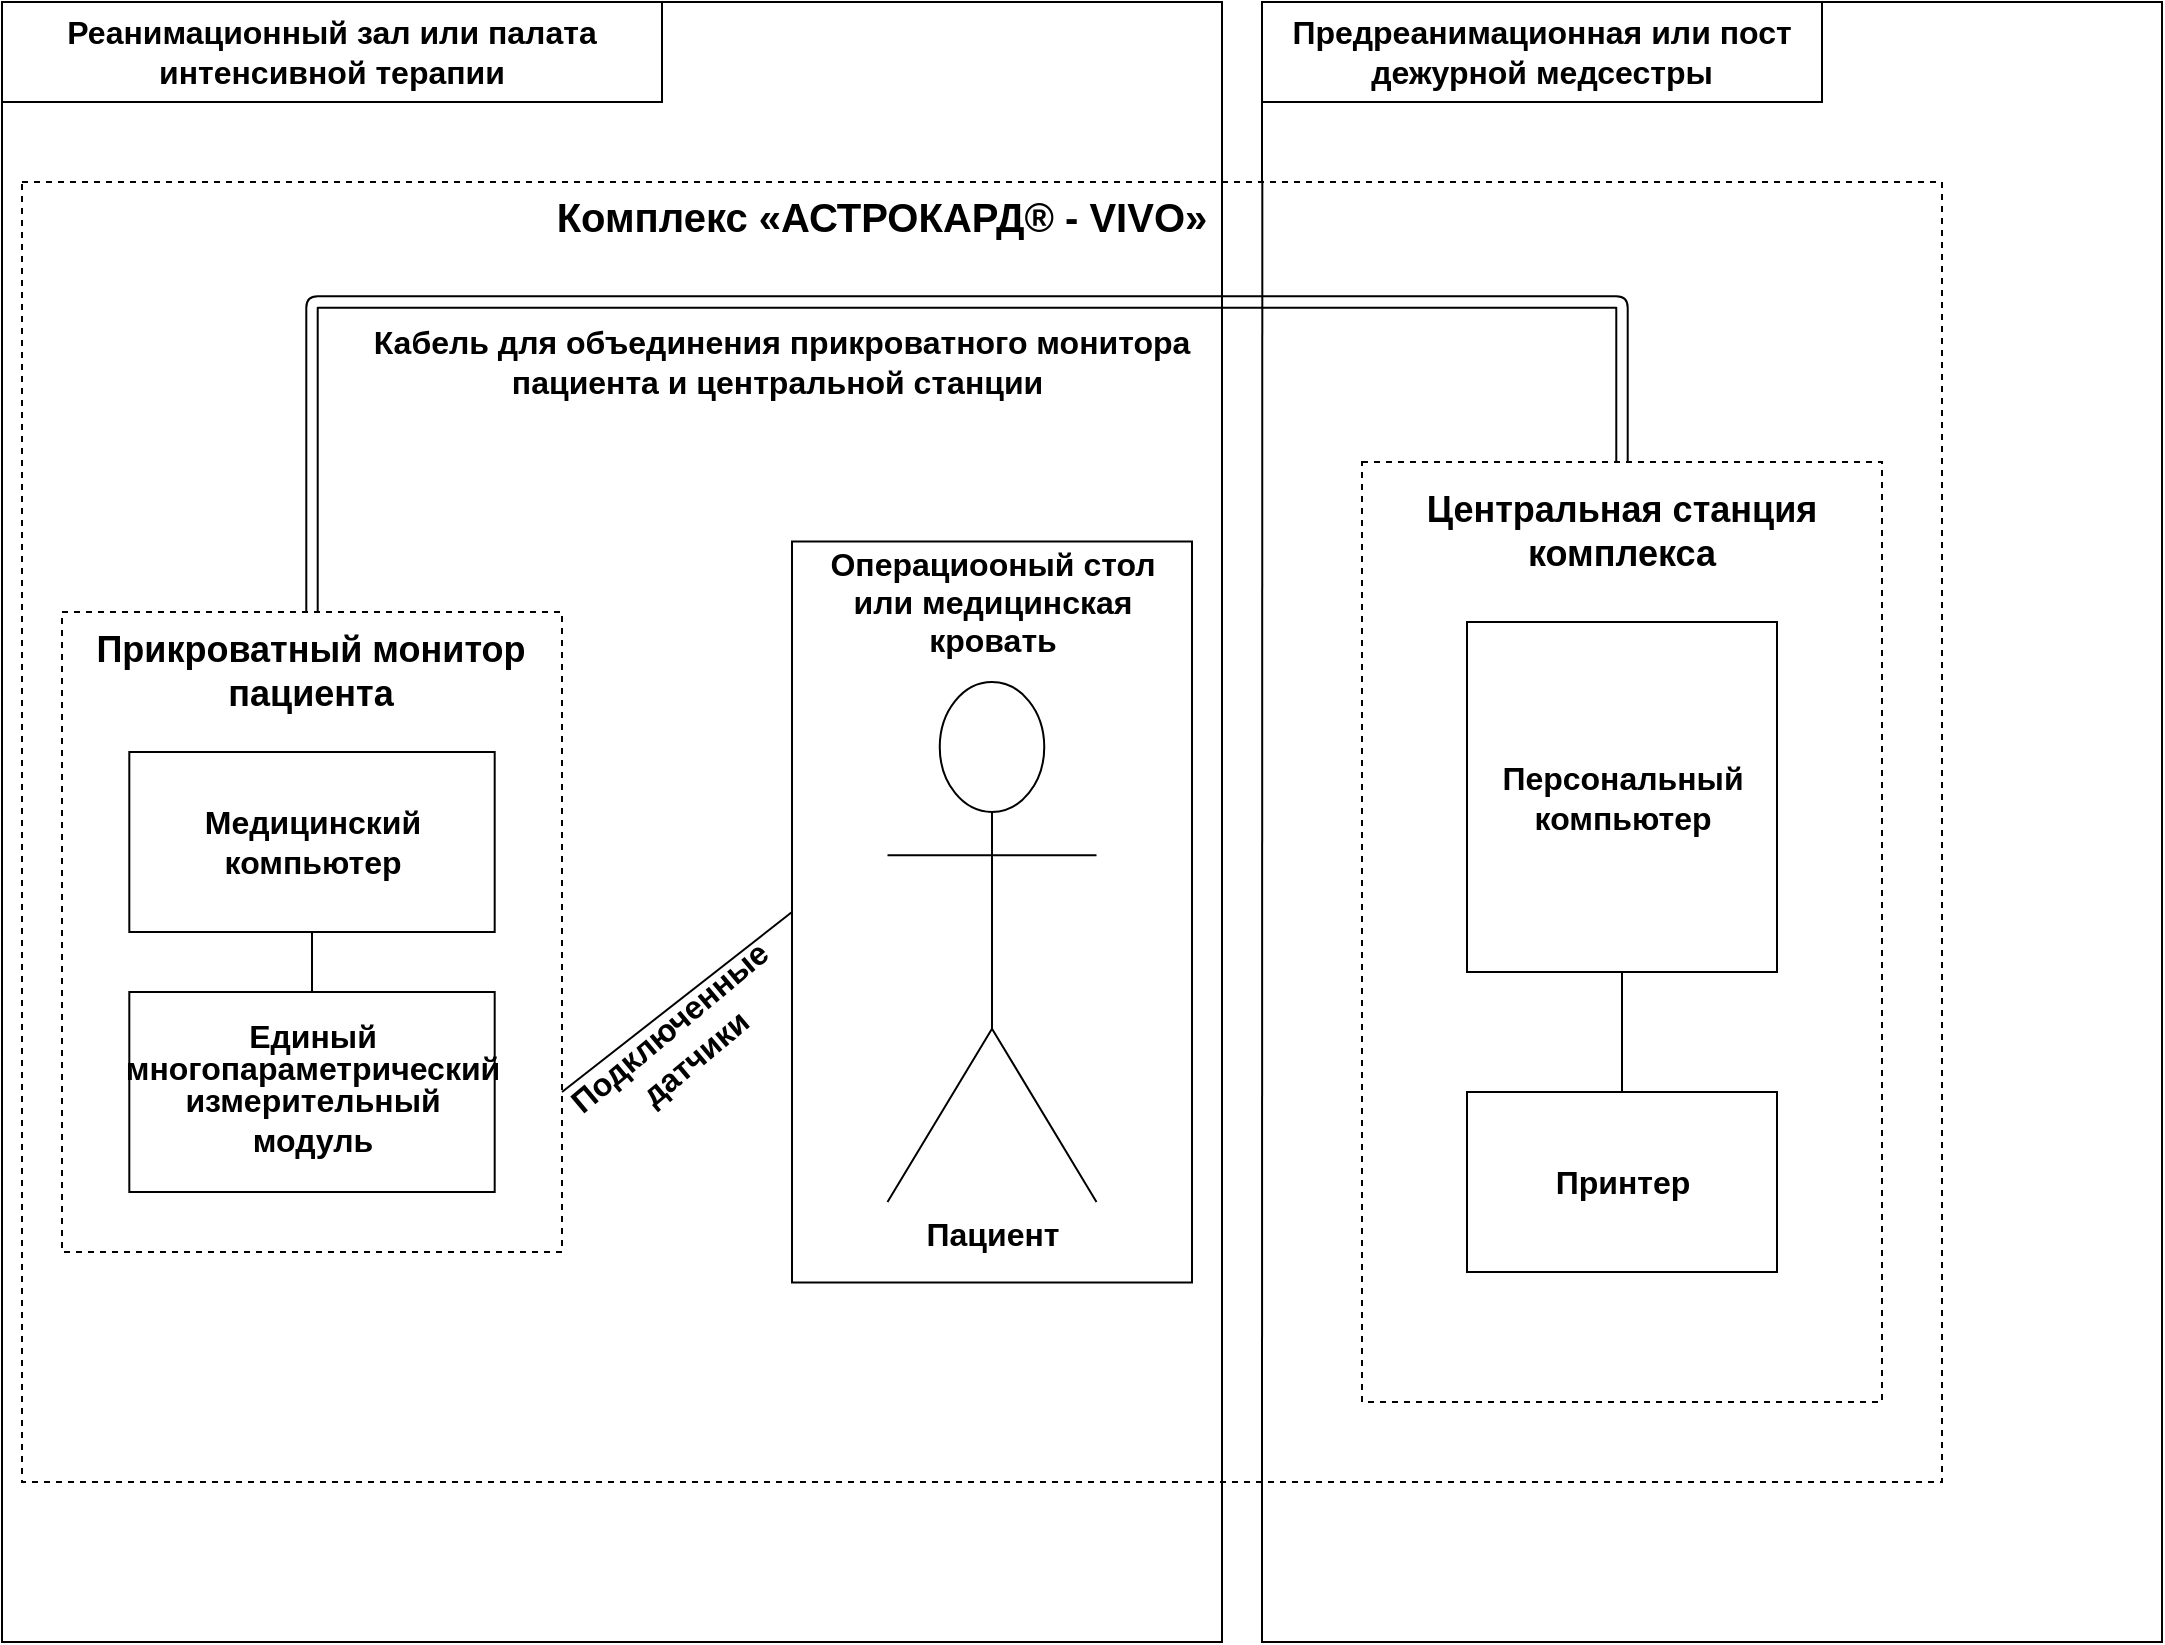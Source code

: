 <mxfile version="13.0.9" type="device"><diagram id="4unTlBbDitqvyH-U5Z_n" name="Page-1"><mxGraphModel dx="2844" dy="1490" grid="1" gridSize="10" guides="1" tooltips="1" connect="1" arrows="1" fold="1" page="1" pageScale="1" pageWidth="1100" pageHeight="850" math="0" shadow="0"><root><mxCell id="0"/><mxCell id="1" parent="0"/><mxCell id="Ug7vywiVuFTMvuY92gmf-2" value="" style="rounded=0;whiteSpace=wrap;html=1;" vertex="1" parent="1"><mxGeometry x="640" y="20" width="450" height="820" as="geometry"/></mxCell><mxCell id="Ug7vywiVuFTMvuY92gmf-1" value="" style="rounded=0;whiteSpace=wrap;html=1;" vertex="1" parent="1"><mxGeometry x="10" y="20" width="610" height="820" as="geometry"/></mxCell><mxCell id="Ug7vywiVuFTMvuY92gmf-36" value="" style="rounded=0;whiteSpace=wrap;html=1;dashed=1;" vertex="1" parent="1"><mxGeometry x="20" y="110" width="960" height="650" as="geometry"/></mxCell><mxCell id="Ug7vywiVuFTMvuY92gmf-3" value="&lt;font style=&quot;font-size: 16px&quot;&gt;&lt;b&gt;Реанимационный зал или палата интенсивной терапии&lt;/b&gt;&lt;/font&gt;" style="rounded=0;whiteSpace=wrap;html=1;" vertex="1" parent="1"><mxGeometry x="10" y="20" width="330" height="50" as="geometry"/></mxCell><mxCell id="Ug7vywiVuFTMvuY92gmf-4" value="&lt;font style=&quot;font-size: 16px&quot;&gt;&lt;b&gt;Предреанимационная или пост дежурной медсестры&lt;/b&gt;&lt;/font&gt;" style="rounded=0;whiteSpace=wrap;html=1;" vertex="1" parent="1"><mxGeometry x="640" y="20" width="280" height="50" as="geometry"/></mxCell><mxCell id="Ug7vywiVuFTMvuY92gmf-24" value="" style="group" vertex="1" connectable="0" parent="1"><mxGeometry x="410" y="280" width="190" height="390" as="geometry"/></mxCell><mxCell id="Ug7vywiVuFTMvuY92gmf-5" value="" style="rounded=0;whiteSpace=wrap;html=1;rotation=-90;" vertex="1" parent="Ug7vywiVuFTMvuY92gmf-24"><mxGeometry x="-90.25" y="95" width="370.5" height="200" as="geometry"/></mxCell><mxCell id="Ug7vywiVuFTMvuY92gmf-6" value="&lt;font style=&quot;font-size: 16px&quot;&gt;&lt;b&gt;Пациент&lt;/b&gt;&lt;/font&gt;" style="shape=umlActor;verticalLabelPosition=bottom;labelBackgroundColor=#ffffff;verticalAlign=top;html=1;outlineConnect=0;" vertex="1" parent="Ug7vywiVuFTMvuY92gmf-24"><mxGeometry x="42.75" y="80" width="104.5" height="260" as="geometry"/></mxCell><mxCell id="Ug7vywiVuFTMvuY92gmf-23" value="&lt;font style=&quot;font-size: 16px&quot;&gt;&lt;b&gt;Операциооный стол или медицинская кровать&lt;/b&gt;&lt;/font&gt;" style="text;html=1;strokeColor=none;fillColor=none;align=center;verticalAlign=middle;whiteSpace=wrap;rounded=0;dashed=1;" vertex="1" parent="Ug7vywiVuFTMvuY92gmf-24"><mxGeometry x="9.5" y="30" width="171" height="20" as="geometry"/></mxCell><mxCell id="Ug7vywiVuFTMvuY92gmf-26" value="" style="group" vertex="1" connectable="0" parent="1"><mxGeometry x="40" y="325" width="250" height="320" as="geometry"/></mxCell><mxCell id="Ug7vywiVuFTMvuY92gmf-18" value="" style="rounded=0;whiteSpace=wrap;html=1;dashed=1;" vertex="1" parent="Ug7vywiVuFTMvuY92gmf-26"><mxGeometry width="250" height="320" as="geometry"/></mxCell><mxCell id="Ug7vywiVuFTMvuY92gmf-12" value="&lt;font style=&quot;font-size: 16px&quot;&gt;&lt;b&gt;Медицинский компьютер&lt;/b&gt;&lt;/font&gt;" style="rounded=0;whiteSpace=wrap;html=1;" vertex="1" parent="Ug7vywiVuFTMvuY92gmf-26"><mxGeometry x="33.654" y="70" width="182.692" height="90" as="geometry"/></mxCell><mxCell id="Ug7vywiVuFTMvuY92gmf-13" value="&lt;span style=&quot;line-height: 115%&quot;&gt;&lt;b&gt;&lt;font style=&quot;font-size: 16px&quot;&gt;Единый многопараметрический измерительный модуль&lt;/font&gt;&lt;/b&gt;&lt;/span&gt;&lt;span style=&quot;font-size: 14.0pt ; line-height: 115% ; font-family: &amp;#34;times new roman&amp;#34; , &amp;#34;serif&amp;#34; ; background: white&quot;&gt;&lt;/span&gt;" style="rounded=0;whiteSpace=wrap;html=1;" vertex="1" parent="Ug7vywiVuFTMvuY92gmf-26"><mxGeometry x="33.654" y="190" width="182.692" height="100" as="geometry"/></mxCell><mxCell id="Ug7vywiVuFTMvuY92gmf-19" value="&lt;font style=&quot;font-size: 18px&quot;&gt;&lt;b&gt;Прикроватный монитор пациента&lt;/b&gt;&lt;/font&gt;" style="text;html=1;strokeColor=none;fillColor=none;align=center;verticalAlign=middle;whiteSpace=wrap;rounded=0;dashed=1;" vertex="1" parent="Ug7vywiVuFTMvuY92gmf-26"><mxGeometry x="14.423" y="20" width="221.154" height="20" as="geometry"/></mxCell><mxCell id="Ug7vywiVuFTMvuY92gmf-25" value="" style="endArrow=none;html=1;exitX=0.5;exitY=0;exitDx=0;exitDy=0;entryX=0.5;entryY=1;entryDx=0;entryDy=0;" edge="1" parent="Ug7vywiVuFTMvuY92gmf-26" source="Ug7vywiVuFTMvuY92gmf-13" target="Ug7vywiVuFTMvuY92gmf-12"><mxGeometry width="50" height="50" relative="1" as="geometry"><mxPoint x="403.846" y="205" as="sourcePoint"/><mxPoint x="451.923" y="155" as="targetPoint"/></mxGeometry></mxCell><mxCell id="Ug7vywiVuFTMvuY92gmf-27" value="" style="endArrow=none;html=1;exitX=1;exitY=0.75;exitDx=0;exitDy=0;entryX=0.5;entryY=0;entryDx=0;entryDy=0;" edge="1" parent="1" source="Ug7vywiVuFTMvuY92gmf-18" target="Ug7vywiVuFTMvuY92gmf-5"><mxGeometry width="50" height="50" relative="1" as="geometry"><mxPoint x="350" y="520" as="sourcePoint"/><mxPoint x="400" y="470" as="targetPoint"/></mxGeometry></mxCell><mxCell id="Ug7vywiVuFTMvuY92gmf-28" value="&lt;font style=&quot;font-size: 16px&quot;&gt;&lt;b&gt;Подключенные датчики&lt;/b&gt;&lt;/font&gt;" style="text;html=1;strokeColor=none;fillColor=none;align=center;verticalAlign=middle;whiteSpace=wrap;rounded=0;dashed=1;rotation=-40;" vertex="1" parent="1"><mxGeometry x="330" y="530" width="40" height="20" as="geometry"/></mxCell><mxCell id="Ug7vywiVuFTMvuY92gmf-31" value="" style="shape=link;html=1;exitX=0.5;exitY=0;exitDx=0;exitDy=0;entryX=0.5;entryY=0;entryDx=0;entryDy=0;width=5.714;" edge="1" parent="1" source="Ug7vywiVuFTMvuY92gmf-18" target="Ug7vywiVuFTMvuY92gmf-15"><mxGeometry width="50" height="50" relative="1" as="geometry"><mxPoint x="350" y="470" as="sourcePoint"/><mxPoint x="400" y="420" as="targetPoint"/><Array as="points"><mxPoint x="165" y="170"/><mxPoint x="820" y="170"/></Array></mxGeometry></mxCell><mxCell id="Ug7vywiVuFTMvuY92gmf-32" value="&lt;b&gt;&lt;font style=&quot;font-size: 16px&quot;&gt;Кабель для объединения прикроватного монитора пациента и центральной станции&amp;nbsp;&lt;/font&gt;&lt;/b&gt;" style="text;html=1;strokeColor=none;fillColor=none;align=center;verticalAlign=middle;whiteSpace=wrap;rounded=0;dashed=1;" vertex="1" parent="1"><mxGeometry x="190" y="190" width="420" height="20" as="geometry"/></mxCell><mxCell id="Ug7vywiVuFTMvuY92gmf-33" value="" style="group" vertex="1" connectable="0" parent="1"><mxGeometry x="690" y="250" width="260" height="470" as="geometry"/></mxCell><mxCell id="Ug7vywiVuFTMvuY92gmf-17" value="" style="group" vertex="1" connectable="0" parent="Ug7vywiVuFTMvuY92gmf-33"><mxGeometry width="260" height="470" as="geometry"/></mxCell><mxCell id="Ug7vywiVuFTMvuY92gmf-15" value="&lt;br&gt;&lt;div style=&quot;text-align: justify&quot;&gt;&lt;/div&gt;" style="rounded=0;whiteSpace=wrap;html=1;dashed=1;" vertex="1" parent="Ug7vywiVuFTMvuY92gmf-17"><mxGeometry width="260" height="470" as="geometry"/></mxCell><mxCell id="Ug7vywiVuFTMvuY92gmf-9" value="&lt;div&gt;&lt;b style=&quot;font-size: 16px&quot;&gt;Персональный компьютер&lt;/b&gt;&lt;/div&gt;" style="rounded=0;whiteSpace=wrap;html=1;rotation=0;align=center;" vertex="1" parent="Ug7vywiVuFTMvuY92gmf-17"><mxGeometry x="52.5" y="80" width="155" height="175" as="geometry"/></mxCell><mxCell id="Ug7vywiVuFTMvuY92gmf-10" value="&lt;font style=&quot;font-size: 16px&quot;&gt;&lt;b&gt;Принтер&lt;/b&gt;&lt;/font&gt;" style="rounded=0;whiteSpace=wrap;html=1;" vertex="1" parent="Ug7vywiVuFTMvuY92gmf-17"><mxGeometry x="52.5" y="315" width="155" height="90" as="geometry"/></mxCell><mxCell id="Ug7vywiVuFTMvuY92gmf-11" value="" style="endArrow=none;html=1;entryX=0.5;entryY=1;entryDx=0;entryDy=0;exitX=0.5;exitY=0;exitDx=0;exitDy=0;" edge="1" parent="Ug7vywiVuFTMvuY92gmf-17" source="Ug7vywiVuFTMvuY92gmf-10" target="Ug7vywiVuFTMvuY92gmf-9"><mxGeometry width="50" height="50" relative="1" as="geometry"><mxPoint x="-127.5" y="295" as="sourcePoint"/><mxPoint x="-77.5" y="245" as="targetPoint"/></mxGeometry></mxCell><mxCell id="Ug7vywiVuFTMvuY92gmf-16" value="&lt;b&gt;&lt;font style=&quot;font-size: 18px&quot;&gt;Центральная станция комплекса&lt;/font&gt;&lt;/b&gt;" style="text;html=1;strokeColor=none;fillColor=none;align=center;verticalAlign=middle;whiteSpace=wrap;rounded=0;dashed=1;" vertex="1" parent="Ug7vywiVuFTMvuY92gmf-17"><mxGeometry x="10" y="25" width="240" height="20" as="geometry"/></mxCell><mxCell id="Ug7vywiVuFTMvuY92gmf-38" value="" style="endArrow=none;html=1;entryX=0.625;entryY=-0.001;entryDx=0;entryDy=0;entryPerimeter=0;exitX=1;exitY=0.904;exitDx=0;exitDy=0;exitPerimeter=0;" edge="1" parent="1" source="Ug7vywiVuFTMvuY92gmf-1" target="Ug7vywiVuFTMvuY92gmf-36"><mxGeometry width="50" height="50" relative="1" as="geometry"><mxPoint x="530" y="530" as="sourcePoint"/><mxPoint x="580" y="480" as="targetPoint"/></mxGeometry></mxCell><mxCell id="Ug7vywiVuFTMvuY92gmf-39" value="" style="endArrow=none;html=1;entryX=0.646;entryY=-0.001;entryDx=0;entryDy=0;entryPerimeter=0;exitX=0;exitY=0.904;exitDx=0;exitDy=0;exitPerimeter=0;" edge="1" parent="1" source="Ug7vywiVuFTMvuY92gmf-2" target="Ug7vywiVuFTMvuY92gmf-36"><mxGeometry width="50" height="50" relative="1" as="geometry"><mxPoint x="530" y="340" as="sourcePoint"/><mxPoint x="580" y="290" as="targetPoint"/></mxGeometry></mxCell><mxCell id="Ug7vywiVuFTMvuY92gmf-40" value="&lt;span style=&quot;line-height: 115%&quot;&gt;&lt;font style=&quot;font-size: 20px&quot;&gt;&lt;b&gt;Комплекс «АСТРОКАРД® - VIVO»&lt;/b&gt;&lt;/font&gt;&lt;/span&gt;" style="text;html=1;strokeColor=none;fillColor=none;align=center;verticalAlign=middle;whiteSpace=wrap;rounded=0;dashed=1;" vertex="1" parent="1"><mxGeometry x="260" y="120" width="380" height="20" as="geometry"/></mxCell></root></mxGraphModel></diagram></mxfile>